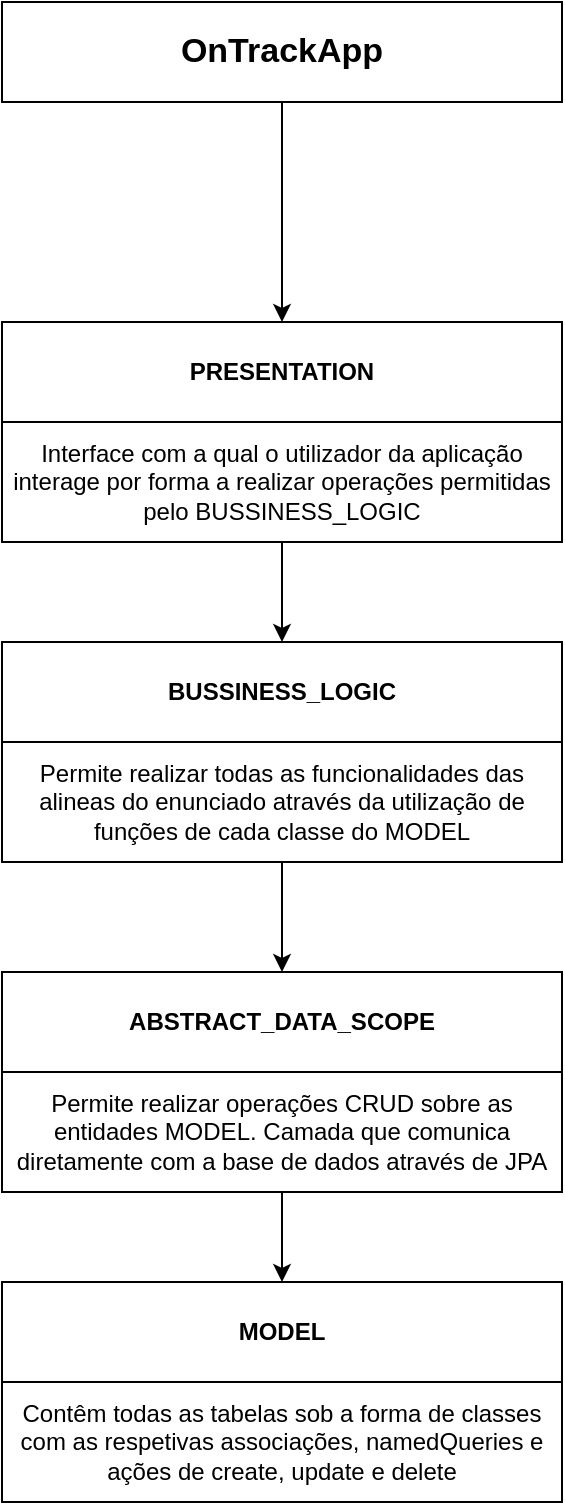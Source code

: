 <mxfile version="14.6.13" type="device"><diagram id="UWJanhcu106GCG81L0m-" name="Page-1"><mxGraphModel dx="782" dy="766" grid="1" gridSize="10" guides="1" tooltips="1" connect="1" arrows="1" fold="1" page="1" pageScale="1" pageWidth="850" pageHeight="1100" math="0" shadow="0"><root><mxCell id="0"/><mxCell id="1" parent="0"/><mxCell id="wo3iLKLr_nyoC5pwcXoY-2" value="OnTrackApp" style="rounded=0;whiteSpace=wrap;html=1;fontStyle=1;fontSize=17;" parent="1" vertex="1"><mxGeometry x="280" y="10" width="280" height="50" as="geometry"/></mxCell><mxCell id="wo3iLKLr_nyoC5pwcXoY-6" value="" style="group" parent="1" vertex="1" connectable="0"><mxGeometry x="280" y="650" width="280" height="110" as="geometry"/></mxCell><mxCell id="wo3iLKLr_nyoC5pwcXoY-1" value="MODEL" style="rounded=0;whiteSpace=wrap;html=1;fontStyle=1" parent="wo3iLKLr_nyoC5pwcXoY-6" vertex="1"><mxGeometry width="280.0" height="50" as="geometry"/></mxCell><mxCell id="wo3iLKLr_nyoC5pwcXoY-3" value="Contêm todas as tabelas sob a forma de classes com as respetivas associações, namedQueries e ações de create, update e delete" style="rounded=0;whiteSpace=wrap;html=1;" parent="wo3iLKLr_nyoC5pwcXoY-6" vertex="1"><mxGeometry y="50" width="280.0" height="60" as="geometry"/></mxCell><mxCell id="wo3iLKLr_nyoC5pwcXoY-7" value="" style="group" parent="1" vertex="1" connectable="0"><mxGeometry x="280" y="330" width="280" height="110" as="geometry"/></mxCell><mxCell id="wo3iLKLr_nyoC5pwcXoY-4" value="BUSSINESS_LOGIC" style="rounded=0;whiteSpace=wrap;html=1;fontStyle=1" parent="wo3iLKLr_nyoC5pwcXoY-7" vertex="1"><mxGeometry width="280" height="50" as="geometry"/></mxCell><mxCell id="wo3iLKLr_nyoC5pwcXoY-5" value="Permite realizar todas as funcionalidades das alineas do enunciado através da utilização de funções de cada classe do MODEL" style="rounded=0;whiteSpace=wrap;html=1;" parent="wo3iLKLr_nyoC5pwcXoY-7" vertex="1"><mxGeometry y="50" width="280" height="60" as="geometry"/></mxCell><mxCell id="wo3iLKLr_nyoC5pwcXoY-8" value="" style="group" parent="1" vertex="1" connectable="0"><mxGeometry x="280" y="170" width="280" height="110" as="geometry"/></mxCell><mxCell id="wo3iLKLr_nyoC5pwcXoY-9" value="PRESENTATION" style="rounded=0;whiteSpace=wrap;html=1;fontStyle=1" parent="wo3iLKLr_nyoC5pwcXoY-8" vertex="1"><mxGeometry width="280.0" height="50" as="geometry"/></mxCell><mxCell id="wo3iLKLr_nyoC5pwcXoY-10" value="Interface com a qual o utilizador da aplicação interage por forma a realizar operações permitidas pelo BUSSINESS_LOGIC" style="rounded=0;whiteSpace=wrap;html=1;" parent="wo3iLKLr_nyoC5pwcXoY-8" vertex="1"><mxGeometry y="50" width="280.0" height="60" as="geometry"/></mxCell><mxCell id="wo3iLKLr_nyoC5pwcXoY-11" value="" style="endArrow=classic;html=1;fontSize=17;exitX=0.5;exitY=1;exitDx=0;exitDy=0;entryX=0.5;entryY=0;entryDx=0;entryDy=0;" parent="1" source="wo3iLKLr_nyoC5pwcXoY-2" target="wo3iLKLr_nyoC5pwcXoY-9" edge="1"><mxGeometry width="50" height="50" relative="1" as="geometry"><mxPoint x="320" y="330" as="sourcePoint"/><mxPoint x="370" y="280" as="targetPoint"/></mxGeometry></mxCell><mxCell id="wo3iLKLr_nyoC5pwcXoY-12" value="" style="endArrow=classic;html=1;fontSize=17;entryX=0.5;entryY=0;entryDx=0;entryDy=0;exitX=0.5;exitY=1;exitDx=0;exitDy=0;" parent="1" source="wo3iLKLr_nyoC5pwcXoY-10" target="wo3iLKLr_nyoC5pwcXoY-4" edge="1"><mxGeometry width="50" height="50" relative="1" as="geometry"><mxPoint x="320" y="330" as="sourcePoint"/><mxPoint x="370" y="280" as="targetPoint"/></mxGeometry></mxCell><mxCell id="wo3iLKLr_nyoC5pwcXoY-14" value="" style="endArrow=classic;html=1;fontSize=17;exitX=0.5;exitY=1;exitDx=0;exitDy=0;entryX=0.5;entryY=0;entryDx=0;entryDy=0;" parent="1" source="wo3iLKLr_nyoC5pwcXoY-5" target="ZtUgyLTx6RY1E3RVahbv-5" edge="1"><mxGeometry width="50" height="50" relative="1" as="geometry"><mxPoint x="550" y="460" as="sourcePoint"/><mxPoint x="420" y="510" as="targetPoint"/></mxGeometry></mxCell><mxCell id="ZtUgyLTx6RY1E3RVahbv-4" value="" style="group" vertex="1" connectable="0" parent="1"><mxGeometry x="280" y="495" width="280" height="110" as="geometry"/></mxCell><mxCell id="ZtUgyLTx6RY1E3RVahbv-5" value="ABSTRACT_DATA_SCOPE" style="rounded=0;whiteSpace=wrap;html=1;fontStyle=1" vertex="1" parent="ZtUgyLTx6RY1E3RVahbv-4"><mxGeometry width="280" height="50" as="geometry"/></mxCell><mxCell id="ZtUgyLTx6RY1E3RVahbv-6" value="Permite realizar operações CRUD sobre as entidades MODEL. Camada que comunica diretamente com a base de dados através de JPA" style="rounded=0;whiteSpace=wrap;html=1;" vertex="1" parent="ZtUgyLTx6RY1E3RVahbv-4"><mxGeometry y="50" width="280" height="60" as="geometry"/></mxCell><mxCell id="ZtUgyLTx6RY1E3RVahbv-7" value="" style="endArrow=classic;html=1;fontSize=17;exitX=0.5;exitY=1;exitDx=0;exitDy=0;entryX=0.5;entryY=0;entryDx=0;entryDy=0;" edge="1" parent="1" source="ZtUgyLTx6RY1E3RVahbv-6" target="wo3iLKLr_nyoC5pwcXoY-1"><mxGeometry width="50" height="50" relative="1" as="geometry"><mxPoint x="660" y="585" as="sourcePoint"/><mxPoint x="660" y="640" as="targetPoint"/></mxGeometry></mxCell></root></mxGraphModel></diagram></mxfile>